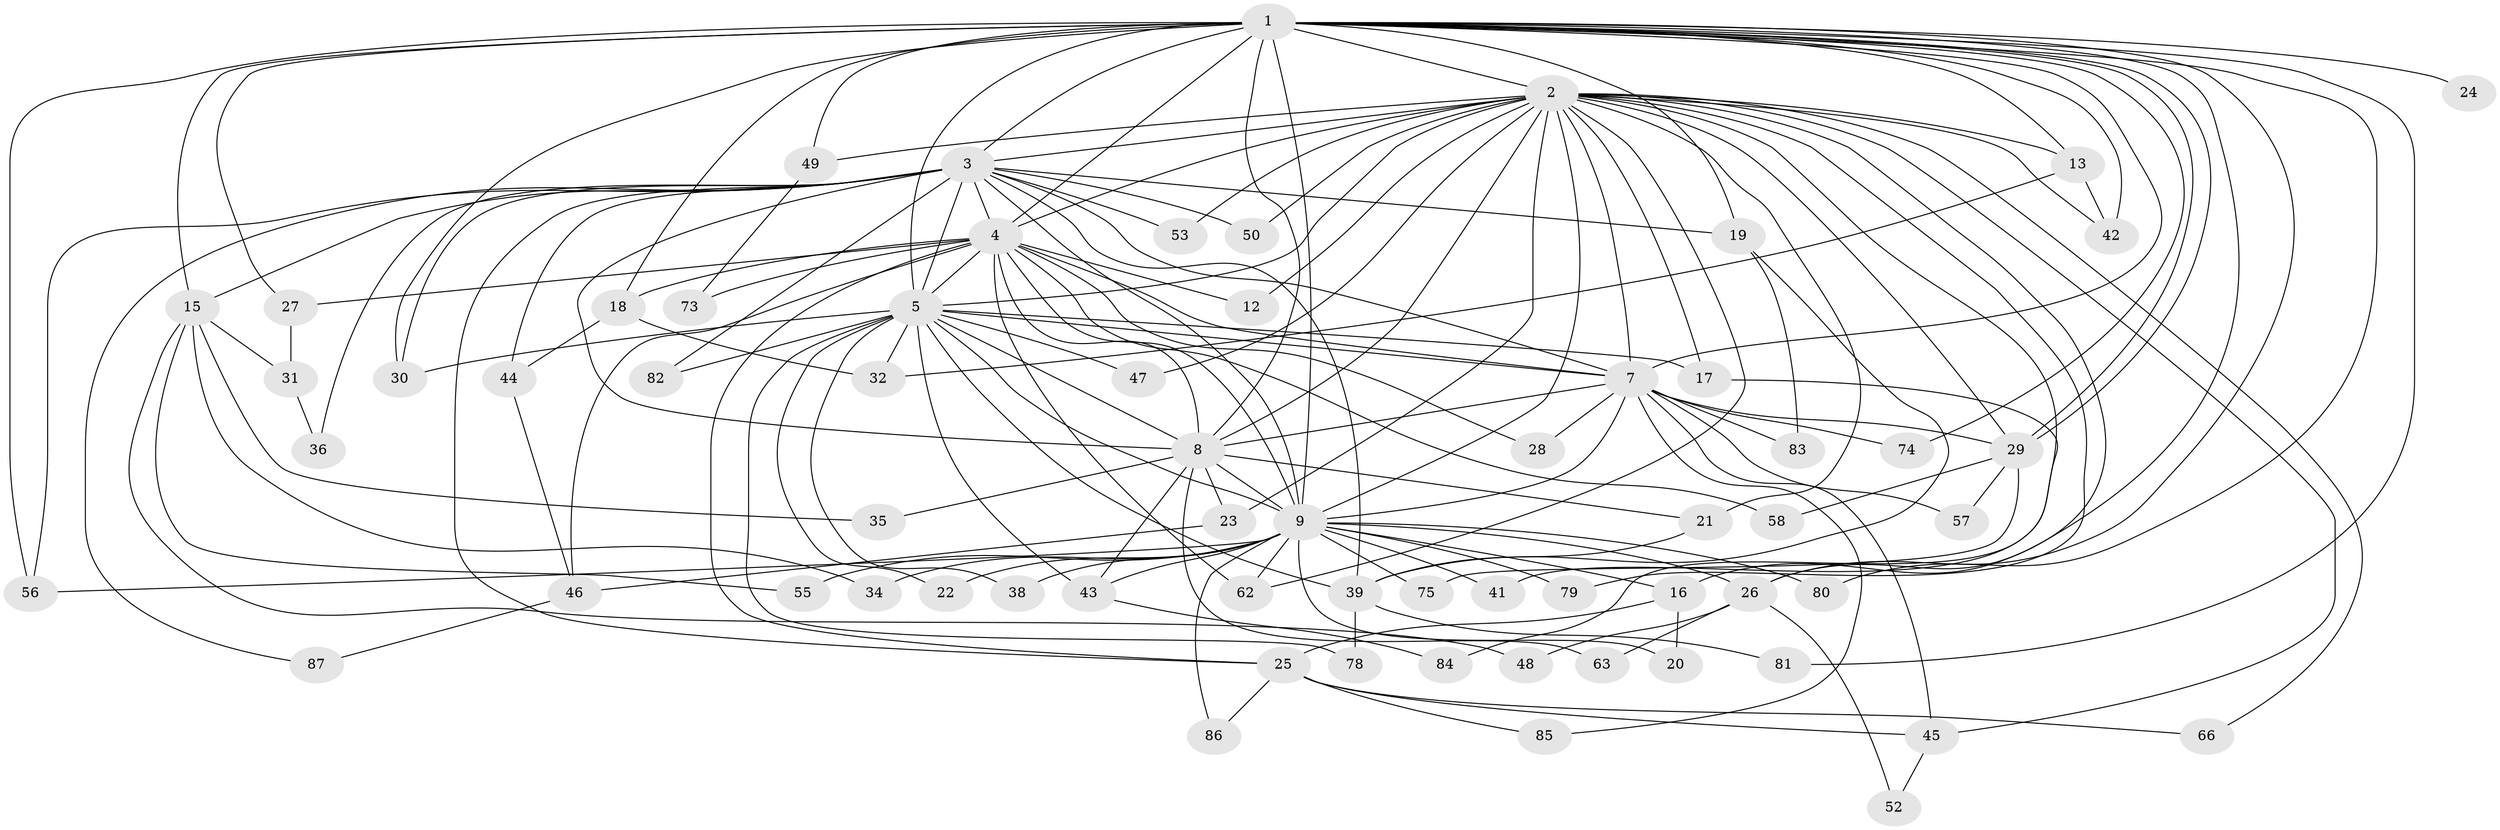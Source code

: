 // Generated by graph-tools (version 1.1) at 2025/51/02/27/25 19:51:49]
// undirected, 65 vertices, 155 edges
graph export_dot {
graph [start="1"]
  node [color=gray90,style=filled];
  1 [super="+6"];
  2 [super="+60"];
  3 [super="+11"];
  4 [super="+14"];
  5 [super="+10"];
  7 [super="+72"];
  8 [super="+71"];
  9 [super="+68"];
  12;
  13 [super="+70"];
  15 [super="+64"];
  16;
  17;
  18 [super="+77"];
  19 [super="+69"];
  20;
  21;
  22;
  23;
  24;
  25 [super="+51"];
  26 [super="+37"];
  27;
  28;
  29 [super="+33"];
  30 [super="+40"];
  31;
  32 [super="+76"];
  34;
  35;
  36;
  38;
  39 [super="+61"];
  41;
  42;
  43 [super="+67"];
  44;
  45;
  46 [super="+54"];
  47;
  48;
  49 [super="+59"];
  50;
  52;
  53;
  55;
  56;
  57;
  58;
  62 [super="+65"];
  63;
  66;
  73;
  74;
  75 [super="+88"];
  78;
  79;
  80;
  81;
  82;
  83;
  84;
  85;
  86;
  87;
  1 -- 2 [weight=2];
  1 -- 3 [weight=2];
  1 -- 4 [weight=2];
  1 -- 5 [weight=4];
  1 -- 7 [weight=2];
  1 -- 8 [weight=2];
  1 -- 9 [weight=2];
  1 -- 13;
  1 -- 15 [weight=2];
  1 -- 16;
  1 -- 19;
  1 -- 24 [weight=2];
  1 -- 26;
  1 -- 29;
  1 -- 29;
  1 -- 30;
  1 -- 42;
  1 -- 49;
  1 -- 74;
  1 -- 80;
  1 -- 81;
  1 -- 18;
  1 -- 56;
  1 -- 27;
  2 -- 3;
  2 -- 4;
  2 -- 5 [weight=2];
  2 -- 7;
  2 -- 8;
  2 -- 9;
  2 -- 12;
  2 -- 13;
  2 -- 17;
  2 -- 21;
  2 -- 23;
  2 -- 41;
  2 -- 42;
  2 -- 45;
  2 -- 47;
  2 -- 49;
  2 -- 50;
  2 -- 53;
  2 -- 62;
  2 -- 66;
  2 -- 79;
  2 -- 29;
  2 -- 26;
  3 -- 4;
  3 -- 5 [weight=2];
  3 -- 7;
  3 -- 8;
  3 -- 9 [weight=2];
  3 -- 19;
  3 -- 25;
  3 -- 30;
  3 -- 36;
  3 -- 50;
  3 -- 53;
  3 -- 56;
  3 -- 82;
  3 -- 87;
  3 -- 44;
  3 -- 15;
  3 -- 39;
  4 -- 5 [weight=3];
  4 -- 7;
  4 -- 8;
  4 -- 9;
  4 -- 12;
  4 -- 18;
  4 -- 25;
  4 -- 27;
  4 -- 28;
  4 -- 46;
  4 -- 58;
  4 -- 73;
  4 -- 62;
  5 -- 7 [weight=2];
  5 -- 8 [weight=2];
  5 -- 9 [weight=2];
  5 -- 32;
  5 -- 39;
  5 -- 82;
  5 -- 38;
  5 -- 43;
  5 -- 78;
  5 -- 47;
  5 -- 17;
  5 -- 22;
  5 -- 30;
  7 -- 8;
  7 -- 9;
  7 -- 28;
  7 -- 57;
  7 -- 74;
  7 -- 83;
  7 -- 85;
  7 -- 29;
  7 -- 45;
  8 -- 9;
  8 -- 21;
  8 -- 23;
  8 -- 35;
  8 -- 43;
  8 -- 63;
  9 -- 16;
  9 -- 20;
  9 -- 22;
  9 -- 26;
  9 -- 34;
  9 -- 38;
  9 -- 41;
  9 -- 55;
  9 -- 62;
  9 -- 75;
  9 -- 79;
  9 -- 80;
  9 -- 86;
  9 -- 56;
  9 -- 43;
  13 -- 32;
  13 -- 42;
  15 -- 31;
  15 -- 34;
  15 -- 35;
  15 -- 48;
  15 -- 55;
  16 -- 20;
  16 -- 25;
  17 -- 84;
  18 -- 32;
  18 -- 44 [weight=2];
  19 -- 83;
  19 -- 39;
  21 -- 39;
  23 -- 46;
  25 -- 45;
  25 -- 86;
  25 -- 66;
  25 -- 85;
  26 -- 48;
  26 -- 52;
  26 -- 63;
  27 -- 31;
  29 -- 57;
  29 -- 75 [weight=2];
  29 -- 58;
  31 -- 36;
  39 -- 81;
  39 -- 78;
  43 -- 84;
  44 -- 46;
  45 -- 52;
  46 -- 87;
  49 -- 73;
}
